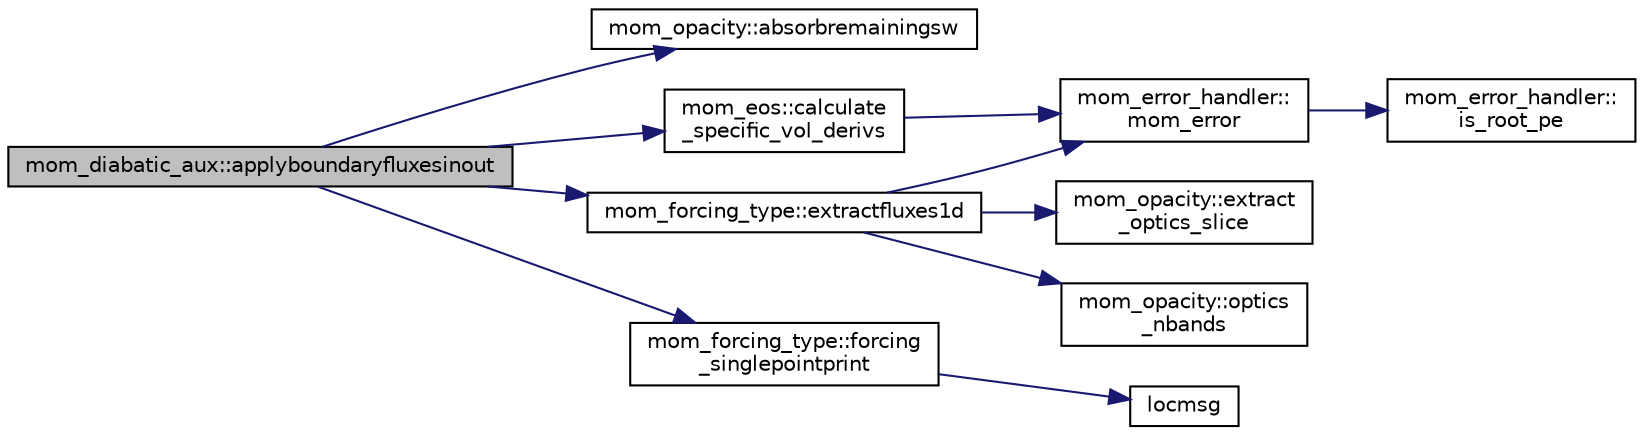digraph "mom_diabatic_aux::applyboundaryfluxesinout"
{
 // INTERACTIVE_SVG=YES
 // LATEX_PDF_SIZE
  edge [fontname="Helvetica",fontsize="10",labelfontname="Helvetica",labelfontsize="10"];
  node [fontname="Helvetica",fontsize="10",shape=record];
  rankdir="LR";
  Node1 [label="mom_diabatic_aux::applyboundaryfluxesinout",height=0.2,width=0.4,color="black", fillcolor="grey75", style="filled", fontcolor="black",tooltip="Update the thickness, temperature, and salinity due to thermodynamic boundary forcing (contained in f..."];
  Node1 -> Node2 [color="midnightblue",fontsize="10",style="solid",fontname="Helvetica"];
  Node2 [label="mom_opacity::absorbremainingsw",height=0.2,width=0.4,color="black", fillcolor="white", style="filled",URL="$namespacemom__opacity.html#a21db9da24cea8b875040ba1e7e8b2e9b",tooltip="Apply shortwave heating below the boundary layer (when running with the bulk mixed layer inhereted fr..."];
  Node1 -> Node3 [color="midnightblue",fontsize="10",style="solid",fontname="Helvetica"];
  Node3 [label="mom_eos::calculate\l_specific_vol_derivs",height=0.2,width=0.4,color="black", fillcolor="white", style="filled",URL="$namespacemom__eos.html#a2532426c3797952ec6e9cd628e7708a0",tooltip="Calls the appropriate subroutine to calculate specific volume derivatives for an array."];
  Node3 -> Node4 [color="midnightblue",fontsize="10",style="solid",fontname="Helvetica"];
  Node4 [label="mom_error_handler::\lmom_error",height=0.2,width=0.4,color="black", fillcolor="white", style="filled",URL="$namespacemom__error__handler.html#a460cfb79a06c29fc249952c2a3710d67",tooltip="This provides a convenient interface for writing an mpp_error message with run-time filter based on a..."];
  Node4 -> Node5 [color="midnightblue",fontsize="10",style="solid",fontname="Helvetica"];
  Node5 [label="mom_error_handler::\lis_root_pe",height=0.2,width=0.4,color="black", fillcolor="white", style="filled",URL="$namespacemom__error__handler.html#ad5f00a53059c72fe2332d1436c80ca71",tooltip="This returns .true. if the current PE is the root PE."];
  Node1 -> Node6 [color="midnightblue",fontsize="10",style="solid",fontname="Helvetica"];
  Node6 [label="mom_forcing_type::extractfluxes1d",height=0.2,width=0.4,color="black", fillcolor="white", style="filled",URL="$namespacemom__forcing__type.html#af676e516c2d3f88e56494bc14642ef7a",tooltip="This subroutine extracts fluxes from the surface fluxes type. It works on a j-row for optimization pu..."];
  Node6 -> Node7 [color="midnightblue",fontsize="10",style="solid",fontname="Helvetica"];
  Node7 [label="mom_opacity::extract\l_optics_slice",height=0.2,width=0.4,color="black", fillcolor="white", style="filled",URL="$namespacemom__opacity.html#a4c1942f798619a9ad854d1152ebcab63",tooltip="This subroutine returns a 2-d slice at constant j of fields from an optics_type, with the potential f..."];
  Node6 -> Node4 [color="midnightblue",fontsize="10",style="solid",fontname="Helvetica"];
  Node6 -> Node8 [color="midnightblue",fontsize="10",style="solid",fontname="Helvetica"];
  Node8 [label="mom_opacity::optics\l_nbands",height=0.2,width=0.4,color="black", fillcolor="white", style="filled",URL="$namespacemom__opacity.html#a349c6934f113d238e4e2ef229b931a0c",tooltip="Return the number of bands of penetrating shortwave radiation."];
  Node1 -> Node9 [color="midnightblue",fontsize="10",style="solid",fontname="Helvetica"];
  Node9 [label="mom_forcing_type::forcing\l_singlepointprint",height=0.2,width=0.4,color="black", fillcolor="white", style="filled",URL="$namespacemom__forcing__type.html#a1048a8e80ebd47f83b91772c02aedba2",tooltip="Write out values of the fluxes arrays at the i,j location. This is a debugging tool."];
  Node9 -> Node10 [color="midnightblue",fontsize="10",style="solid",fontname="Helvetica"];
  Node10 [label="locmsg",height=0.2,width=0.4,color="black", fillcolor="white", style="filled",URL="$MOM__forcing__type_8F90.html#a44866f115b527c8a90369632eb0b6eda",tooltip="Format and write a message depending on associated state of array."];
}
